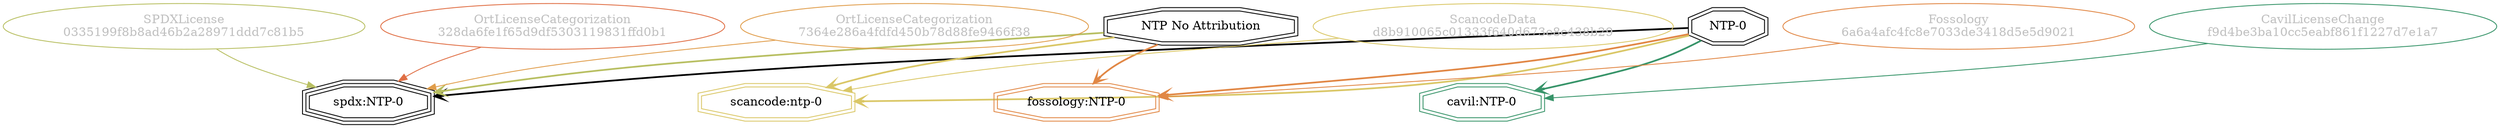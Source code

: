 strict digraph {
    node [shape=box];
    graph [splines=curved];
    3136 [label="SPDXLicense\n0335199f8b8ad46b2a28971ddd7c81b5"
         ,fontcolor=gray
         ,color="#b8bf62"
         ,fillcolor="beige;1"
         ,shape=ellipse];
    3137 [label="spdx:NTP-0"
         ,shape=tripleoctagon];
    3138 [label="NTP-0"
         ,shape=doubleoctagon];
    3139 [label="NTP No Attribution"
         ,shape=doubleoctagon];
    20805 [label="ScancodeData\nd8b910065c01333f640d673e8c438b29"
          ,fontcolor=gray
          ,color="#dac767"
          ,fillcolor="beige;1"
          ,shape=ellipse];
    20806 [label="scancode:ntp-0"
          ,color="#dac767"
          ,shape=doubleoctagon];
    28140 [label="Fossology\n6a6a4afc4fc8e7033de3418d5e5d9021"
          ,fontcolor=gray
          ,color="#e18745"
          ,fillcolor="beige;1"
          ,shape=ellipse];
    28141 [label="fossology:NTP-0"
          ,color="#e18745"
          ,shape=doubleoctagon];
    35106 [label="OrtLicenseCategorization\n328da6fe1f65d9df5303119831ffd0b1"
          ,fontcolor=gray
          ,color="#e06f45"
          ,fillcolor="beige;1"
          ,shape=ellipse];
    36222 [label="OrtLicenseCategorization\n7364e286a4fdfd450b78d88fe9466f38"
          ,fontcolor=gray
          ,color="#e09d4b"
          ,fillcolor="beige;1"
          ,shape=ellipse];
    37283 [label="CavilLicenseChange\nf9d4be3ba10cc5eabf861f1227d7e1a7"
          ,fontcolor=gray
          ,color="#379469"
          ,fillcolor="beige;1"
          ,shape=ellipse];
    37284 [label="cavil:NTP-0"
          ,color="#379469"
          ,shape=doubleoctagon];
    3136 -> 3137 [weight=0.5
                 ,color="#b8bf62"];
    3138 -> 3137 [style=bold
                 ,arrowhead=vee
                 ,weight=0.7];
    3138 -> 20806 [style=bold
                  ,arrowhead=vee
                  ,weight=0.7
                  ,color="#dac767"];
    3138 -> 28141 [style=bold
                  ,arrowhead=vee
                  ,weight=0.7
                  ,color="#e18745"];
    3138 -> 37284 [style=bold
                  ,arrowhead=vee
                  ,weight=0.7
                  ,color="#379469"];
    3138 -> 37284 [style=bold
                  ,arrowhead=vee
                  ,weight=0.7
                  ,color="#379469"];
    3139 -> 3137 [style=bold
                 ,arrowhead=vee
                 ,weight=0.7
                 ,color="#b8bf62"];
    3139 -> 20806 [style=bold
                  ,arrowhead=vee
                  ,weight=0.7
                  ,color="#dac767"];
    3139 -> 28141 [style=bold
                  ,arrowhead=vee
                  ,weight=0.7
                  ,color="#e18745"];
    20805 -> 20806 [weight=0.5
                   ,color="#dac767"];
    28140 -> 28141 [weight=0.5
                   ,color="#e18745"];
    35106 -> 3137 [weight=0.5
                  ,color="#e06f45"];
    36222 -> 3137 [weight=0.5
                  ,color="#e09d4b"];
    37283 -> 37284 [weight=0.5
                   ,color="#379469"];
}
